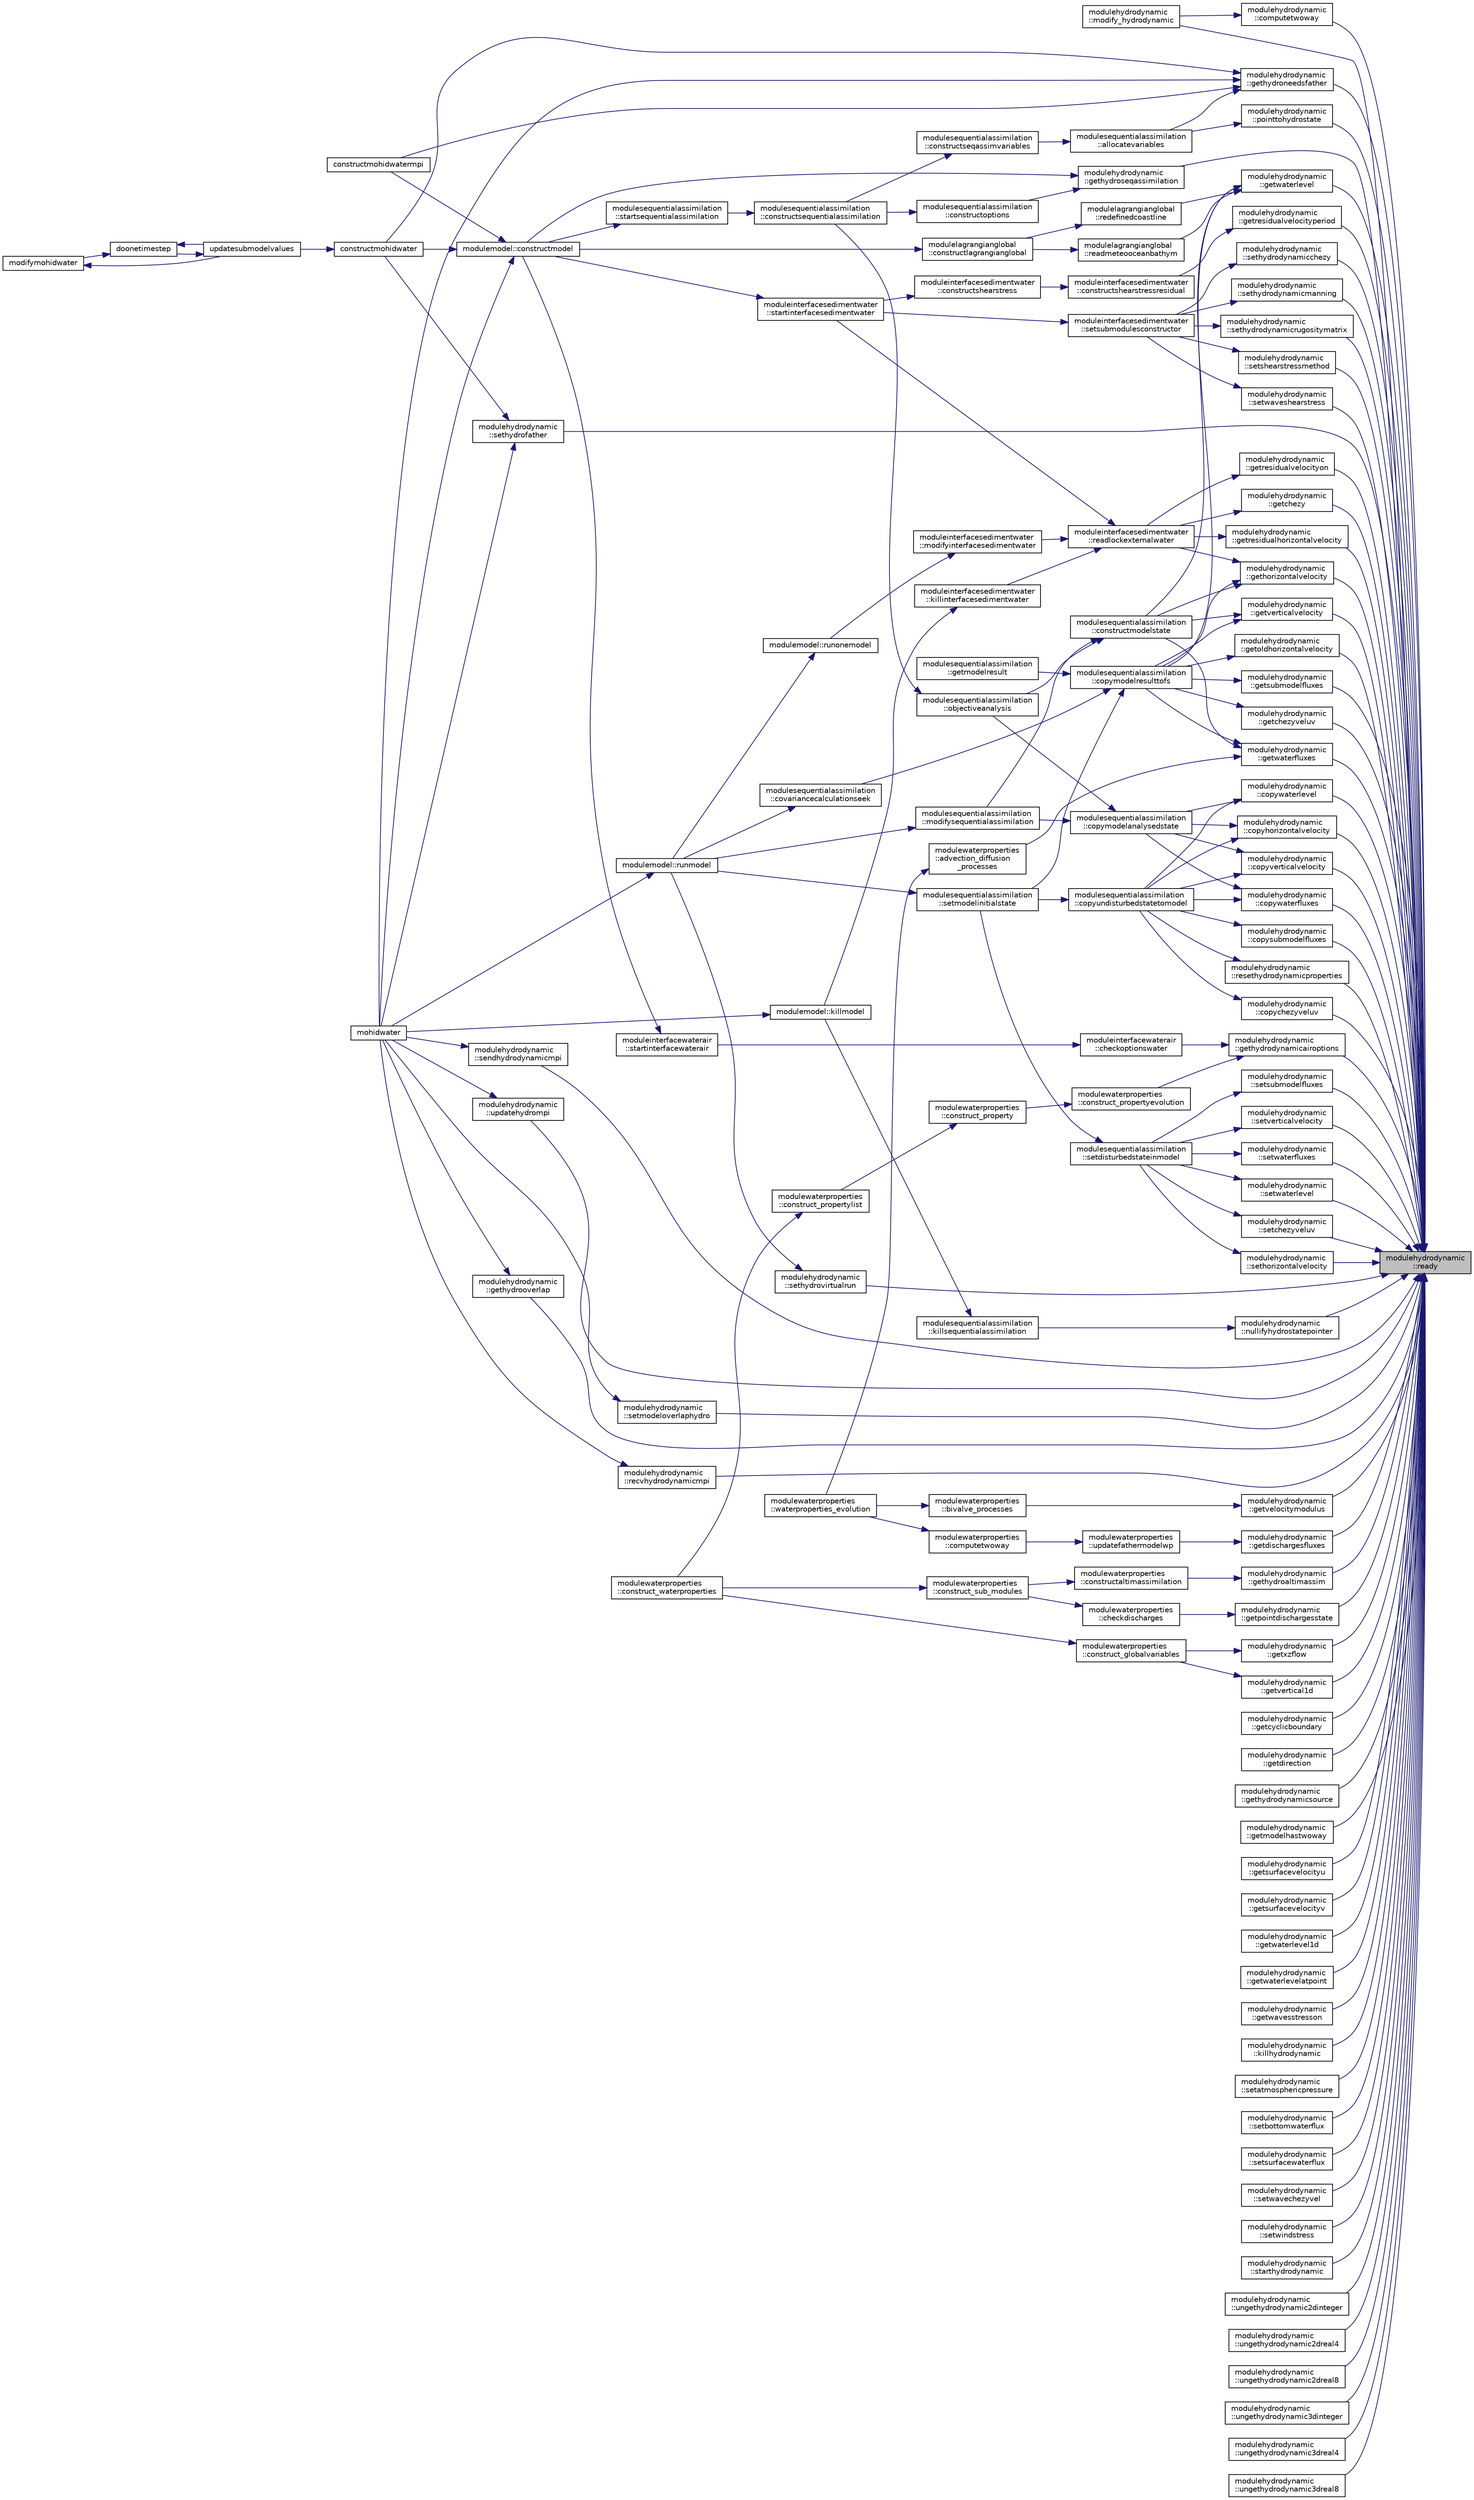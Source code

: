 digraph "modulehydrodynamic::ready"
{
 // LATEX_PDF_SIZE
  edge [fontname="Helvetica",fontsize="10",labelfontname="Helvetica",labelfontsize="10"];
  node [fontname="Helvetica",fontsize="10",shape=record];
  rankdir="RL";
  Node1 [label="modulehydrodynamic\l::ready",height=0.2,width=0.4,color="black", fillcolor="grey75", style="filled", fontcolor="black",tooltip=" "];
  Node1 -> Node2 [dir="back",color="midnightblue",fontsize="10",style="solid"];
  Node2 [label="modulehydrodynamic\l::computetwoway",height=0.2,width=0.4,color="black", fillcolor="white", style="filled",URL="$namespacemodulehydrodynamic.html#af0b1de56ce354cb17e527d4861128e73",tooltip="Checks and starts TwoWay nesting."];
  Node2 -> Node3 [dir="back",color="midnightblue",fontsize="10",style="solid"];
  Node3 [label="modulehydrodynamic\l::modify_hydrodynamic",height=0.2,width=0.4,color="black", fillcolor="white", style="filled",URL="$namespacemodulehydrodynamic.html#a54656696e009a87a266514744beb5baa",tooltip=" "];
  Node1 -> Node4 [dir="back",color="midnightblue",fontsize="10",style="solid"];
  Node4 [label="modulehydrodynamic\l::copychezyveluv",height=0.2,width=0.4,color="black", fillcolor="white", style="filled",URL="$namespacemodulehydrodynamic.html#a7f81263a032159db07514b5cfba12a65",tooltip=" "];
  Node4 -> Node5 [dir="back",color="midnightblue",fontsize="10",style="solid"];
  Node5 [label="modulesequentialassimilation\l::copyundisturbedstatetomodel",height=0.2,width=0.4,color="black", fillcolor="white", style="filled",URL="$namespacemodulesequentialassimilation.html#ad07159048364faf26c59ebffd5b246a3",tooltip=" "];
  Node5 -> Node6 [dir="back",color="midnightblue",fontsize="10",style="solid"];
  Node6 [label="modulesequentialassimilation\l::setmodelinitialstate",height=0.2,width=0.4,color="black", fillcolor="white", style="filled",URL="$namespacemodulesequentialassimilation.html#a0b54df1b07a9718187dcc6448f23026c",tooltip=" "];
  Node6 -> Node7 [dir="back",color="midnightblue",fontsize="10",style="solid"];
  Node7 [label="modulemodel::runmodel",height=0.2,width=0.4,color="black", fillcolor="white", style="filled",URL="$namespacemodulemodel.html#a16a07d5b28a4877790acec46aed111b6",tooltip=" "];
  Node7 -> Node8 [dir="back",color="midnightblue",fontsize="10",style="solid"];
  Node8 [label="mohidwater",height=0.2,width=0.4,color="black", fillcolor="white", style="filled",URL="$_main_8_f90.html#a22cacab418d9e36dcaa8c3aef44b4185",tooltip=" "];
  Node1 -> Node9 [dir="back",color="midnightblue",fontsize="10",style="solid"];
  Node9 [label="modulehydrodynamic\l::copyhorizontalvelocity",height=0.2,width=0.4,color="black", fillcolor="white", style="filled",URL="$namespacemodulehydrodynamic.html#af9f7b027775cfbeb5d359cec2be0b0ad",tooltip=" "];
  Node9 -> Node10 [dir="back",color="midnightblue",fontsize="10",style="solid"];
  Node10 [label="modulesequentialassimilation\l::copymodelanalysedstate",height=0.2,width=0.4,color="black", fillcolor="white", style="filled",URL="$namespacemodulesequentialassimilation.html#adcd2e5938f9991a133ebe1cf7eb7ad2f",tooltip=" "];
  Node10 -> Node11 [dir="back",color="midnightblue",fontsize="10",style="solid"];
  Node11 [label="modulesequentialassimilation\l::modifysequentialassimilation",height=0.2,width=0.4,color="black", fillcolor="white", style="filled",URL="$namespacemodulesequentialassimilation.html#a4b01359595340ca852b276b1258601df",tooltip=" "];
  Node11 -> Node7 [dir="back",color="midnightblue",fontsize="10",style="solid"];
  Node10 -> Node12 [dir="back",color="midnightblue",fontsize="10",style="solid"];
  Node12 [label="modulesequentialassimilation\l::objectiveanalysis",height=0.2,width=0.4,color="black", fillcolor="white", style="filled",URL="$namespacemodulesequentialassimilation.html#a09e6002fa92db2aafb977540ff4479fb",tooltip=" "];
  Node12 -> Node13 [dir="back",color="midnightblue",fontsize="10",style="solid"];
  Node13 [label="modulesequentialassimilation\l::constructsequentialassimilation",height=0.2,width=0.4,color="black", fillcolor="white", style="filled",URL="$namespacemodulesequentialassimilation.html#a3da335c8c675b830ec8be82762a0bb61",tooltip=" "];
  Node13 -> Node14 [dir="back",color="midnightblue",fontsize="10",style="solid"];
  Node14 [label="modulesequentialassimilation\l::startsequentialassimilation",height=0.2,width=0.4,color="black", fillcolor="white", style="filled",URL="$namespacemodulesequentialassimilation.html#af7b9f893222a8a590e41b22e1cbb87e8",tooltip=" "];
  Node14 -> Node15 [dir="back",color="midnightblue",fontsize="10",style="solid"];
  Node15 [label="modulemodel::constructmodel",height=0.2,width=0.4,color="black", fillcolor="white", style="filled",URL="$namespacemodulemodel.html#abcddd2b6e97f110b0c5b3bb00f069570",tooltip=" "];
  Node15 -> Node16 [dir="back",color="midnightblue",fontsize="10",style="solid"];
  Node16 [label="constructmohidwater",height=0.2,width=0.4,color="black", fillcolor="white", style="filled",URL="$_main_8_f90.html#abc6cfc7bca3f0c4dda032a34b9690319",tooltip=" "];
  Node16 -> Node17 [dir="back",color="midnightblue",fontsize="10",style="solid"];
  Node17 [label="updatesubmodelvalues",height=0.2,width=0.4,color="black", fillcolor="white", style="filled",URL="$_main_8_f90.html#a4c5ecbd810307fa557d4b4e6719c7fd1",tooltip=" "];
  Node17 -> Node18 [dir="back",color="midnightblue",fontsize="10",style="solid"];
  Node18 [label="doonetimestep",height=0.2,width=0.4,color="black", fillcolor="white", style="filled",URL="$_main_8_f90.html#a5a877f32d8c35a58c7bd824a65b07dba",tooltip=" "];
  Node18 -> Node19 [dir="back",color="midnightblue",fontsize="10",style="solid"];
  Node19 [label="modifymohidwater",height=0.2,width=0.4,color="black", fillcolor="white", style="filled",URL="$_main_8_f90.html#a98b6185e00bdaa093569c6645482e68b",tooltip=" "];
  Node19 -> Node17 [dir="back",color="midnightblue",fontsize="10",style="solid"];
  Node18 -> Node17 [dir="back",color="midnightblue",fontsize="10",style="solid"];
  Node15 -> Node20 [dir="back",color="midnightblue",fontsize="10",style="solid"];
  Node20 [label="constructmohidwatermpi",height=0.2,width=0.4,color="black", fillcolor="white", style="filled",URL="$_main_8_f90.html#a364d1a7b4621ef3a56c71daf2af5147e",tooltip=" "];
  Node15 -> Node8 [dir="back",color="midnightblue",fontsize="10",style="solid"];
  Node9 -> Node5 [dir="back",color="midnightblue",fontsize="10",style="solid"];
  Node1 -> Node21 [dir="back",color="midnightblue",fontsize="10",style="solid"];
  Node21 [label="modulehydrodynamic\l::copysubmodelfluxes",height=0.2,width=0.4,color="black", fillcolor="white", style="filled",URL="$namespacemodulehydrodynamic.html#a69bb56671a822946694acb66f9417d61",tooltip=" "];
  Node21 -> Node5 [dir="back",color="midnightblue",fontsize="10",style="solid"];
  Node1 -> Node22 [dir="back",color="midnightblue",fontsize="10",style="solid"];
  Node22 [label="modulehydrodynamic\l::copyverticalvelocity",height=0.2,width=0.4,color="black", fillcolor="white", style="filled",URL="$namespacemodulehydrodynamic.html#a8d99754e0f222c6f691a79e16a3b85b5",tooltip=" "];
  Node22 -> Node10 [dir="back",color="midnightblue",fontsize="10",style="solid"];
  Node22 -> Node5 [dir="back",color="midnightblue",fontsize="10",style="solid"];
  Node1 -> Node23 [dir="back",color="midnightblue",fontsize="10",style="solid"];
  Node23 [label="modulehydrodynamic\l::copywaterfluxes",height=0.2,width=0.4,color="black", fillcolor="white", style="filled",URL="$namespacemodulehydrodynamic.html#a389c77d3103d5944ec90680d613d2e56",tooltip=" "];
  Node23 -> Node10 [dir="back",color="midnightblue",fontsize="10",style="solid"];
  Node23 -> Node5 [dir="back",color="midnightblue",fontsize="10",style="solid"];
  Node1 -> Node24 [dir="back",color="midnightblue",fontsize="10",style="solid"];
  Node24 [label="modulehydrodynamic\l::copywaterlevel",height=0.2,width=0.4,color="black", fillcolor="white", style="filled",URL="$namespacemodulehydrodynamic.html#a6a39453a1be66896cddce62126fa7bcc",tooltip=" "];
  Node24 -> Node10 [dir="back",color="midnightblue",fontsize="10",style="solid"];
  Node24 -> Node5 [dir="back",color="midnightblue",fontsize="10",style="solid"];
  Node1 -> Node25 [dir="back",color="midnightblue",fontsize="10",style="solid"];
  Node25 [label="modulehydrodynamic\l::getchezy",height=0.2,width=0.4,color="black", fillcolor="white", style="filled",URL="$namespacemodulehydrodynamic.html#a377c174d00228d8f36d2d1c5e10a7f32",tooltip=" "];
  Node25 -> Node26 [dir="back",color="midnightblue",fontsize="10",style="solid"];
  Node26 [label="moduleinterfacesedimentwater\l::readlockexternalwater",height=0.2,width=0.4,color="black", fillcolor="white", style="filled",URL="$namespacemoduleinterfacesedimentwater.html#abd721cef18474ae3e82464d38e46a5e1",tooltip=" "];
  Node26 -> Node27 [dir="back",color="midnightblue",fontsize="10",style="solid"];
  Node27 [label="moduleinterfacesedimentwater\l::killinterfacesedimentwater",height=0.2,width=0.4,color="black", fillcolor="white", style="filled",URL="$namespacemoduleinterfacesedimentwater.html#a692292c5eb96b9de096ef130fafc0962",tooltip=" "];
  Node27 -> Node28 [dir="back",color="midnightblue",fontsize="10",style="solid"];
  Node28 [label="modulemodel::killmodel",height=0.2,width=0.4,color="black", fillcolor="white", style="filled",URL="$namespacemodulemodel.html#a23647852257627fb606f6868bc295162",tooltip=" "];
  Node28 -> Node8 [dir="back",color="midnightblue",fontsize="10",style="solid"];
  Node26 -> Node29 [dir="back",color="midnightblue",fontsize="10",style="solid"];
  Node29 [label="moduleinterfacesedimentwater\l::modifyinterfacesedimentwater",height=0.2,width=0.4,color="black", fillcolor="white", style="filled",URL="$namespacemoduleinterfacesedimentwater.html#ac36014e82a94f1ba694775e21f24b005",tooltip=" "];
  Node29 -> Node30 [dir="back",color="midnightblue",fontsize="10",style="solid"];
  Node30 [label="modulemodel::runonemodel",height=0.2,width=0.4,color="black", fillcolor="white", style="filled",URL="$namespacemodulemodel.html#ab22d85061a595a03c83c11766cba5587",tooltip=" "];
  Node30 -> Node7 [dir="back",color="midnightblue",fontsize="10",style="solid"];
  Node26 -> Node31 [dir="back",color="midnightblue",fontsize="10",style="solid"];
  Node31 [label="moduleinterfacesedimentwater\l::startinterfacesedimentwater",height=0.2,width=0.4,color="black", fillcolor="white", style="filled",URL="$namespacemoduleinterfacesedimentwater.html#ac4816996443451e1d6254c032bf000d5",tooltip=" "];
  Node31 -> Node15 [dir="back",color="midnightblue",fontsize="10",style="solid"];
  Node1 -> Node32 [dir="back",color="midnightblue",fontsize="10",style="solid"];
  Node32 [label="modulehydrodynamic\l::getchezyveluv",height=0.2,width=0.4,color="black", fillcolor="white", style="filled",URL="$namespacemodulehydrodynamic.html#a95c4b43f87d68ca27ecae9520c33f91f",tooltip=" "];
  Node32 -> Node33 [dir="back",color="midnightblue",fontsize="10",style="solid"];
  Node33 [label="modulesequentialassimilation\l::copymodelresulttofs",height=0.2,width=0.4,color="black", fillcolor="white", style="filled",URL="$namespacemodulesequentialassimilation.html#a1a5a1be9fa72ef3b8fe621128b7e3759",tooltip=" "];
  Node33 -> Node34 [dir="back",color="midnightblue",fontsize="10",style="solid"];
  Node34 [label="modulesequentialassimilation\l::covariancecalculationseek",height=0.2,width=0.4,color="black", fillcolor="white", style="filled",URL="$namespacemodulesequentialassimilation.html#a89d62f9ba6c7cad76cf6a6dd37165fab",tooltip=" "];
  Node34 -> Node7 [dir="back",color="midnightblue",fontsize="10",style="solid"];
  Node33 -> Node35 [dir="back",color="midnightblue",fontsize="10",style="solid"];
  Node35 [label="modulesequentialassimilation\l::getmodelresult",height=0.2,width=0.4,color="black", fillcolor="white", style="filled",URL="$namespacemodulesequentialassimilation.html#a817e5028ea901157ba1c90a514305c15",tooltip=" "];
  Node33 -> Node6 [dir="back",color="midnightblue",fontsize="10",style="solid"];
  Node1 -> Node36 [dir="back",color="midnightblue",fontsize="10",style="solid"];
  Node36 [label="modulehydrodynamic\l::getcyclicboundary",height=0.2,width=0.4,color="black", fillcolor="white", style="filled",URL="$namespacemodulehydrodynamic.html#a073f4ba07360a6b7522733db2651b41d",tooltip=" "];
  Node1 -> Node37 [dir="back",color="midnightblue",fontsize="10",style="solid"];
  Node37 [label="modulehydrodynamic\l::getdirection",height=0.2,width=0.4,color="black", fillcolor="white", style="filled",URL="$namespacemodulehydrodynamic.html#aaf6054c97ad6e684bd893e075b4d0641",tooltip=" "];
  Node1 -> Node38 [dir="back",color="midnightblue",fontsize="10",style="solid"];
  Node38 [label="modulehydrodynamic\l::getdischargesfluxes",height=0.2,width=0.4,color="black", fillcolor="white", style="filled",URL="$namespacemodulehydrodynamic.html#ae3e2525663a2551838685e1e108e3145",tooltip=" "];
  Node38 -> Node39 [dir="back",color="midnightblue",fontsize="10",style="solid"];
  Node39 [label="modulewaterproperties\l::updatefathermodelwp",height=0.2,width=0.4,color="black", fillcolor="white", style="filled",URL="$namespacemodulewaterproperties.html#ad407a42c26969949261233d9d0aa8da1",tooltip="Prepares TwoWay external variables, then for each property calls modify twoway."];
  Node39 -> Node40 [dir="back",color="midnightblue",fontsize="10",style="solid"];
  Node40 [label="modulewaterproperties\l::computetwoway",height=0.2,width=0.4,color="black", fillcolor="white", style="filled",URL="$namespacemodulewaterproperties.html#a19261cdbc445b88427e5dff57c79befe",tooltip="For each domain checks and starts twoway procedure."];
  Node40 -> Node41 [dir="back",color="midnightblue",fontsize="10",style="solid"];
  Node41 [label="modulewaterproperties\l::waterproperties_evolution",height=0.2,width=0.4,color="black", fillcolor="white", style="filled",URL="$namespacemodulewaterproperties.html#aa86f63313e6563018f6b05938306a23d",tooltip=" "];
  Node1 -> Node42 [dir="back",color="midnightblue",fontsize="10",style="solid"];
  Node42 [label="modulehydrodynamic\l::gethorizontalvelocity",height=0.2,width=0.4,color="black", fillcolor="white", style="filled",URL="$namespacemodulehydrodynamic.html#aba7eae61c437ef648710efabc4d39e36",tooltip=" "];
  Node42 -> Node43 [dir="back",color="midnightblue",fontsize="10",style="solid"];
  Node43 [label="modulesequentialassimilation\l::constructmodelstate",height=0.2,width=0.4,color="black", fillcolor="white", style="filled",URL="$namespacemodulesequentialassimilation.html#abc672947c709e077d461068b3e7ae140",tooltip=" "];
  Node43 -> Node11 [dir="back",color="midnightblue",fontsize="10",style="solid"];
  Node43 -> Node12 [dir="back",color="midnightblue",fontsize="10",style="solid"];
  Node42 -> Node33 [dir="back",color="midnightblue",fontsize="10",style="solid"];
  Node42 -> Node26 [dir="back",color="midnightblue",fontsize="10",style="solid"];
  Node1 -> Node44 [dir="back",color="midnightblue",fontsize="10",style="solid"];
  Node44 [label="modulehydrodynamic\l::gethydroaltimassim",height=0.2,width=0.4,color="black", fillcolor="white", style="filled",URL="$namespacemodulehydrodynamic.html#a4d4e017a80d72328f2cdd7b71420fbf3",tooltip=" "];
  Node44 -> Node45 [dir="back",color="midnightblue",fontsize="10",style="solid"];
  Node45 [label="modulewaterproperties\l::constructaltimassimilation",height=0.2,width=0.4,color="black", fillcolor="white", style="filled",URL="$namespacemodulewaterproperties.html#ac1893e82a87294024a1db3f0c2a7a842",tooltip=" "];
  Node45 -> Node46 [dir="back",color="midnightblue",fontsize="10",style="solid"];
  Node46 [label="modulewaterproperties\l::construct_sub_modules",height=0.2,width=0.4,color="black", fillcolor="white", style="filled",URL="$namespacemodulewaterproperties.html#aef459b24af9c748df5b5fb96dc4292bb",tooltip=" "];
  Node46 -> Node47 [dir="back",color="midnightblue",fontsize="10",style="solid"];
  Node47 [label="modulewaterproperties\l::construct_waterproperties",height=0.2,width=0.4,color="black", fillcolor="white", style="filled",URL="$namespacemodulewaterproperties.html#abdc50448d524670a6f3f7c9901324efc",tooltip=" "];
  Node1 -> Node48 [dir="back",color="midnightblue",fontsize="10",style="solid"];
  Node48 [label="modulehydrodynamic\l::gethydrodynamicairoptions",height=0.2,width=0.4,color="black", fillcolor="white", style="filled",URL="$namespacemodulehydrodynamic.html#a890cdf33bc8b461d93da82f9150c774e",tooltip=" "];
  Node48 -> Node49 [dir="back",color="midnightblue",fontsize="10",style="solid"];
  Node49 [label="moduleinterfacewaterair\l::checkoptionswater",height=0.2,width=0.4,color="black", fillcolor="white", style="filled",URL="$namespacemoduleinterfacewaterair.html#a6ca031d04555d7ec7193b26144ed978f",tooltip=" "];
  Node49 -> Node50 [dir="back",color="midnightblue",fontsize="10",style="solid"];
  Node50 [label="moduleinterfacewaterair\l::startinterfacewaterair",height=0.2,width=0.4,color="black", fillcolor="white", style="filled",URL="$namespacemoduleinterfacewaterair.html#a1d15121ff2d6a7ec0e45dffd0506037a",tooltip=" "];
  Node50 -> Node15 [dir="back",color="midnightblue",fontsize="10",style="solid"];
  Node48 -> Node51 [dir="back",color="midnightblue",fontsize="10",style="solid"];
  Node51 [label="modulewaterproperties\l::construct_propertyevolution",height=0.2,width=0.4,color="black", fillcolor="white", style="filled",URL="$namespacemodulewaterproperties.html#ac9ab6b0f5ee3c2470edaceaf1ef669a7",tooltip=" "];
  Node51 -> Node52 [dir="back",color="midnightblue",fontsize="10",style="solid"];
  Node52 [label="modulewaterproperties\l::construct_property",height=0.2,width=0.4,color="black", fillcolor="white", style="filled",URL="$namespacemodulewaterproperties.html#a87d8b877e916e4ea3318d7d568732d12",tooltip=" "];
  Node52 -> Node53 [dir="back",color="midnightblue",fontsize="10",style="solid"];
  Node53 [label="modulewaterproperties\l::construct_propertylist",height=0.2,width=0.4,color="black", fillcolor="white", style="filled",URL="$namespacemodulewaterproperties.html#a4eb6420a0cc772838269f9aed6c4394e",tooltip=" "];
  Node53 -> Node47 [dir="back",color="midnightblue",fontsize="10",style="solid"];
  Node1 -> Node54 [dir="back",color="midnightblue",fontsize="10",style="solid"];
  Node54 [label="modulehydrodynamic\l::gethydrodynamicsource",height=0.2,width=0.4,color="black", fillcolor="white", style="filled",URL="$namespacemodulehydrodynamic.html#ab585744f4ba5d5552dabea7edb88d98b",tooltip=" "];
  Node1 -> Node55 [dir="back",color="midnightblue",fontsize="10",style="solid"];
  Node55 [label="modulehydrodynamic\l::gethydroneedsfather",height=0.2,width=0.4,color="black", fillcolor="white", style="filled",URL="$namespacemodulehydrodynamic.html#a391b4f9e43b2d5d986bedc666b00da4d",tooltip=" "];
  Node55 -> Node56 [dir="back",color="midnightblue",fontsize="10",style="solid"];
  Node56 [label="modulesequentialassimilation\l::allocatevariables",height=0.2,width=0.4,color="black", fillcolor="white", style="filled",URL="$namespacemodulesequentialassimilation.html#af08be0960351f7f29fe3b0b796b72da3",tooltip=" "];
  Node56 -> Node57 [dir="back",color="midnightblue",fontsize="10",style="solid"];
  Node57 [label="modulesequentialassimilation\l::constructseqassimvariables",height=0.2,width=0.4,color="black", fillcolor="white", style="filled",URL="$namespacemodulesequentialassimilation.html#adb290ebd31525621b87da4ea0f2c443c",tooltip=" "];
  Node57 -> Node13 [dir="back",color="midnightblue",fontsize="10",style="solid"];
  Node55 -> Node16 [dir="back",color="midnightblue",fontsize="10",style="solid"];
  Node55 -> Node20 [dir="back",color="midnightblue",fontsize="10",style="solid"];
  Node55 -> Node8 [dir="back",color="midnightblue",fontsize="10",style="solid"];
  Node1 -> Node58 [dir="back",color="midnightblue",fontsize="10",style="solid"];
  Node58 [label="modulehydrodynamic\l::gethydrooverlap",height=0.2,width=0.4,color="black", fillcolor="white", style="filled",URL="$namespacemodulehydrodynamic.html#aaf559665e8122ee5d3cf650f45ac04fd",tooltip=" "];
  Node58 -> Node8 [dir="back",color="midnightblue",fontsize="10",style="solid"];
  Node1 -> Node59 [dir="back",color="midnightblue",fontsize="10",style="solid"];
  Node59 [label="modulehydrodynamic\l::gethydroseqassimilation",height=0.2,width=0.4,color="black", fillcolor="white", style="filled",URL="$namespacemodulehydrodynamic.html#ab2980a48cd10c0f2def3784cbf27608c",tooltip=" "];
  Node59 -> Node15 [dir="back",color="midnightblue",fontsize="10",style="solid"];
  Node59 -> Node60 [dir="back",color="midnightblue",fontsize="10",style="solid"];
  Node60 [label="modulesequentialassimilation\l::constructoptions",height=0.2,width=0.4,color="black", fillcolor="white", style="filled",URL="$namespacemodulesequentialassimilation.html#aab4ab0277115cb693a57157090d95c51",tooltip=" "];
  Node60 -> Node13 [dir="back",color="midnightblue",fontsize="10",style="solid"];
  Node1 -> Node61 [dir="back",color="midnightblue",fontsize="10",style="solid"];
  Node61 [label="modulehydrodynamic\l::getmodelhastwoway",height=0.2,width=0.4,color="black", fillcolor="white", style="filled",URL="$namespacemodulehydrodynamic.html#ad9ea610f9b4d7905acd2ceb8af53a6e1",tooltip="Gets logical variable TwoWay."];
  Node1 -> Node62 [dir="back",color="midnightblue",fontsize="10",style="solid"];
  Node62 [label="modulehydrodynamic\l::getoldhorizontalvelocity",height=0.2,width=0.4,color="black", fillcolor="white", style="filled",URL="$namespacemodulehydrodynamic.html#a7161ffc34f27ea1c9e5f1f9bdc165d07",tooltip=" "];
  Node62 -> Node33 [dir="back",color="midnightblue",fontsize="10",style="solid"];
  Node1 -> Node63 [dir="back",color="midnightblue",fontsize="10",style="solid"];
  Node63 [label="modulehydrodynamic\l::getpointdischargesstate",height=0.2,width=0.4,color="black", fillcolor="white", style="filled",URL="$namespacemodulehydrodynamic.html#a6ebc590498ef2108834cad47a70d1f3a",tooltip=" "];
  Node63 -> Node64 [dir="back",color="midnightblue",fontsize="10",style="solid"];
  Node64 [label="modulewaterproperties\l::checkdischarges",height=0.2,width=0.4,color="black", fillcolor="white", style="filled",URL="$namespacemodulewaterproperties.html#a3d45e3e4c8782ebce340659d7f000fbb",tooltip=" "];
  Node64 -> Node46 [dir="back",color="midnightblue",fontsize="10",style="solid"];
  Node1 -> Node65 [dir="back",color="midnightblue",fontsize="10",style="solid"];
  Node65 [label="modulehydrodynamic\l::getresidualhorizontalvelocity",height=0.2,width=0.4,color="black", fillcolor="white", style="filled",URL="$namespacemodulehydrodynamic.html#a5e97af02320deab67308d99bcf2745e1",tooltip=" "];
  Node65 -> Node26 [dir="back",color="midnightblue",fontsize="10",style="solid"];
  Node1 -> Node66 [dir="back",color="midnightblue",fontsize="10",style="solid"];
  Node66 [label="modulehydrodynamic\l::getresidualvelocityon",height=0.2,width=0.4,color="black", fillcolor="white", style="filled",URL="$namespacemodulehydrodynamic.html#a987751c28d42e91f65901a19ca158b03",tooltip=" "];
  Node66 -> Node26 [dir="back",color="midnightblue",fontsize="10",style="solid"];
  Node1 -> Node67 [dir="back",color="midnightblue",fontsize="10",style="solid"];
  Node67 [label="modulehydrodynamic\l::getresidualvelocityperiod",height=0.2,width=0.4,color="black", fillcolor="white", style="filled",URL="$namespacemodulehydrodynamic.html#a7ee573b42a594b2caed3935bfdfb2764",tooltip=" "];
  Node67 -> Node68 [dir="back",color="midnightblue",fontsize="10",style="solid"];
  Node68 [label="moduleinterfacesedimentwater\l::constructshearstressresidual",height=0.2,width=0.4,color="black", fillcolor="white", style="filled",URL="$namespacemoduleinterfacesedimentwater.html#a32442e359f7b70088783b476537e16e4",tooltip=" "];
  Node68 -> Node69 [dir="back",color="midnightblue",fontsize="10",style="solid"];
  Node69 [label="moduleinterfacesedimentwater\l::constructshearstress",height=0.2,width=0.4,color="black", fillcolor="white", style="filled",URL="$namespacemoduleinterfacesedimentwater.html#afdce65eb974d56a59cfb4d3ba2145d99",tooltip=" "];
  Node69 -> Node31 [dir="back",color="midnightblue",fontsize="10",style="solid"];
  Node1 -> Node70 [dir="back",color="midnightblue",fontsize="10",style="solid"];
  Node70 [label="modulehydrodynamic\l::getsubmodelfluxes",height=0.2,width=0.4,color="black", fillcolor="white", style="filled",URL="$namespacemodulehydrodynamic.html#a2b0f8d10e1768612e8bc67bcc2535ffe",tooltip=" "];
  Node70 -> Node33 [dir="back",color="midnightblue",fontsize="10",style="solid"];
  Node1 -> Node71 [dir="back",color="midnightblue",fontsize="10",style="solid"];
  Node71 [label="modulehydrodynamic\l::getsurfacevelocityu",height=0.2,width=0.4,color="black", fillcolor="white", style="filled",URL="$namespacemodulehydrodynamic.html#a9b4a77f72b7a93ea81baa40e63f809a2",tooltip=" "];
  Node1 -> Node72 [dir="back",color="midnightblue",fontsize="10",style="solid"];
  Node72 [label="modulehydrodynamic\l::getsurfacevelocityv",height=0.2,width=0.4,color="black", fillcolor="white", style="filled",URL="$namespacemodulehydrodynamic.html#a7b33d38f90e3b125d5fe454fd30c25b9",tooltip=" "];
  Node1 -> Node73 [dir="back",color="midnightblue",fontsize="10",style="solid"];
  Node73 [label="modulehydrodynamic\l::getvelocitymodulus",height=0.2,width=0.4,color="black", fillcolor="white", style="filled",URL="$namespacemodulehydrodynamic.html#a898445cf253d8a76844408350387b376",tooltip=" "];
  Node73 -> Node74 [dir="back",color="midnightblue",fontsize="10",style="solid"];
  Node74 [label="modulewaterproperties\l::bivalve_processes",height=0.2,width=0.4,color="black", fillcolor="white", style="filled",URL="$namespacemodulewaterproperties.html#aa43273d07b646deb6e4c72e757b19fbd",tooltip=" "];
  Node74 -> Node41 [dir="back",color="midnightblue",fontsize="10",style="solid"];
  Node1 -> Node75 [dir="back",color="midnightblue",fontsize="10",style="solid"];
  Node75 [label="modulehydrodynamic\l::getvertical1d",height=0.2,width=0.4,color="black", fillcolor="white", style="filled",URL="$namespacemodulehydrodynamic.html#a384df1b51bd6ad1c528b5658c4414bae",tooltip=" "];
  Node75 -> Node76 [dir="back",color="midnightblue",fontsize="10",style="solid"];
  Node76 [label="modulewaterproperties\l::construct_globalvariables",height=0.2,width=0.4,color="black", fillcolor="white", style="filled",URL="$namespacemodulewaterproperties.html#a23995dd394222f8d9f2a52604e119d73",tooltip=" "];
  Node76 -> Node47 [dir="back",color="midnightblue",fontsize="10",style="solid"];
  Node1 -> Node77 [dir="back",color="midnightblue",fontsize="10",style="solid"];
  Node77 [label="modulehydrodynamic\l::getverticalvelocity",height=0.2,width=0.4,color="black", fillcolor="white", style="filled",URL="$namespacemodulehydrodynamic.html#a6f64fd12742f48039f81460df9c0cd42",tooltip=" "];
  Node77 -> Node43 [dir="back",color="midnightblue",fontsize="10",style="solid"];
  Node77 -> Node33 [dir="back",color="midnightblue",fontsize="10",style="solid"];
  Node1 -> Node78 [dir="back",color="midnightblue",fontsize="10",style="solid"];
  Node78 [label="modulehydrodynamic\l::getwaterfluxes",height=0.2,width=0.4,color="black", fillcolor="white", style="filled",URL="$namespacemodulehydrodynamic.html#a29f89183d9394468a6db08ec640599f1",tooltip=" "];
  Node78 -> Node79 [dir="back",color="midnightblue",fontsize="10",style="solid"];
  Node79 [label="modulewaterproperties\l::advection_diffusion\l_processes",height=0.2,width=0.4,color="black", fillcolor="white", style="filled",URL="$namespacemodulewaterproperties.html#a2450d655461a0013ffb3d932848b59b7",tooltip=" "];
  Node79 -> Node41 [dir="back",color="midnightblue",fontsize="10",style="solid"];
  Node78 -> Node43 [dir="back",color="midnightblue",fontsize="10",style="solid"];
  Node78 -> Node33 [dir="back",color="midnightblue",fontsize="10",style="solid"];
  Node1 -> Node80 [dir="back",color="midnightblue",fontsize="10",style="solid"];
  Node80 [label="modulehydrodynamic\l::getwaterlevel",height=0.2,width=0.4,color="black", fillcolor="white", style="filled",URL="$namespacemodulehydrodynamic.html#ad29ca3143969ea453d432e0a8f2dde2d",tooltip=" "];
  Node80 -> Node43 [dir="back",color="midnightblue",fontsize="10",style="solid"];
  Node80 -> Node33 [dir="back",color="midnightblue",fontsize="10",style="solid"];
  Node80 -> Node81 [dir="back",color="midnightblue",fontsize="10",style="solid"];
  Node81 [label="modulelagrangianglobal\l::readmeteooceanbathym",height=0.2,width=0.4,color="black", fillcolor="white", style="filled",URL="$namespacemodulelagrangianglobal.html#a46ea20c9e2d71865f07f69618754831d",tooltip=" "];
  Node81 -> Node82 [dir="back",color="midnightblue",fontsize="10",style="solid"];
  Node82 [label="modulelagrangianglobal\l::constructlagrangianglobal",height=0.2,width=0.4,color="black", fillcolor="white", style="filled",URL="$namespacemodulelagrangianglobal.html#afd673a84ee97dfdff69d0e0f3a7ea3ef",tooltip=" "];
  Node82 -> Node15 [dir="back",color="midnightblue",fontsize="10",style="solid"];
  Node80 -> Node83 [dir="back",color="midnightblue",fontsize="10",style="solid"];
  Node83 [label="modulelagrangianglobal\l::redefinedcoastline",height=0.2,width=0.4,color="black", fillcolor="white", style="filled",URL="$namespacemodulelagrangianglobal.html#a83377eb734750e27543838294b2cf44d",tooltip=" "];
  Node83 -> Node82 [dir="back",color="midnightblue",fontsize="10",style="solid"];
  Node1 -> Node84 [dir="back",color="midnightblue",fontsize="10",style="solid"];
  Node84 [label="modulehydrodynamic\l::getwaterlevel1d",height=0.2,width=0.4,color="black", fillcolor="white", style="filled",URL="$namespacemodulehydrodynamic.html#a904ffc2601f0d353ef41686c0912a17d",tooltip=" "];
  Node1 -> Node85 [dir="back",color="midnightblue",fontsize="10",style="solid"];
  Node85 [label="modulehydrodynamic\l::getwaterlevelatpoint",height=0.2,width=0.4,color="black", fillcolor="white", style="filled",URL="$namespacemodulehydrodynamic.html#aed5f042412115b2fc0605a45374090fc",tooltip=" "];
  Node1 -> Node86 [dir="back",color="midnightblue",fontsize="10",style="solid"];
  Node86 [label="modulehydrodynamic\l::getwavesstresson",height=0.2,width=0.4,color="black", fillcolor="white", style="filled",URL="$namespacemodulehydrodynamic.html#a40c227e3eb106f2eae640e8533ab5e3b",tooltip=" "];
  Node1 -> Node87 [dir="back",color="midnightblue",fontsize="10",style="solid"];
  Node87 [label="modulehydrodynamic\l::getxzflow",height=0.2,width=0.4,color="black", fillcolor="white", style="filled",URL="$namespacemodulehydrodynamic.html#af349d31454a6c7a674ed8d54430b0e52",tooltip=" "];
  Node87 -> Node76 [dir="back",color="midnightblue",fontsize="10",style="solid"];
  Node1 -> Node88 [dir="back",color="midnightblue",fontsize="10",style="solid"];
  Node88 [label="modulehydrodynamic\l::killhydrodynamic",height=0.2,width=0.4,color="black", fillcolor="white", style="filled",URL="$namespacemodulehydrodynamic.html#a0f3d902c6ac5d0beab910d09d6037271",tooltip=" "];
  Node1 -> Node3 [dir="back",color="midnightblue",fontsize="10",style="solid"];
  Node1 -> Node89 [dir="back",color="midnightblue",fontsize="10",style="solid"];
  Node89 [label="modulehydrodynamic\l::nullifyhydrostatepointer",height=0.2,width=0.4,color="black", fillcolor="white", style="filled",URL="$namespacemodulehydrodynamic.html#a3c9ae88187f7c83938a730ba2aecc5b4",tooltip=" "];
  Node89 -> Node90 [dir="back",color="midnightblue",fontsize="10",style="solid"];
  Node90 [label="modulesequentialassimilation\l::killsequentialassimilation",height=0.2,width=0.4,color="black", fillcolor="white", style="filled",URL="$namespacemodulesequentialassimilation.html#a50ed5db30b7f431f2b333f7f86d5ef99",tooltip=" "];
  Node90 -> Node28 [dir="back",color="midnightblue",fontsize="10",style="solid"];
  Node1 -> Node91 [dir="back",color="midnightblue",fontsize="10",style="solid"];
  Node91 [label="modulehydrodynamic\l::pointtohydrostate",height=0.2,width=0.4,color="black", fillcolor="white", style="filled",URL="$namespacemodulehydrodynamic.html#a132ea2e90b030b8a52c174eec61093e2",tooltip=" "];
  Node91 -> Node56 [dir="back",color="midnightblue",fontsize="10",style="solid"];
  Node1 -> Node92 [dir="back",color="midnightblue",fontsize="10",style="solid"];
  Node92 [label="modulehydrodynamic\l::recvhydrodynamicmpi",height=0.2,width=0.4,color="black", fillcolor="white", style="filled",URL="$namespacemodulehydrodynamic.html#a7093ab7e0b48d35daf4c523567c57d5a",tooltip=" "];
  Node92 -> Node8 [dir="back",color="midnightblue",fontsize="10",style="solid"];
  Node1 -> Node93 [dir="back",color="midnightblue",fontsize="10",style="solid"];
  Node93 [label="modulehydrodynamic\l::resethydrodynamicproperties",height=0.2,width=0.4,color="black", fillcolor="white", style="filled",URL="$namespacemodulehydrodynamic.html#a81fe705d1430f64e261259b13a8b46f8",tooltip=" "];
  Node93 -> Node5 [dir="back",color="midnightblue",fontsize="10",style="solid"];
  Node1 -> Node94 [dir="back",color="midnightblue",fontsize="10",style="solid"];
  Node94 [label="modulehydrodynamic\l::sendhydrodynamicmpi",height=0.2,width=0.4,color="black", fillcolor="white", style="filled",URL="$namespacemodulehydrodynamic.html#a81c72f539c0330e132af0d9586b8a1b4",tooltip=" "];
  Node94 -> Node8 [dir="back",color="midnightblue",fontsize="10",style="solid"];
  Node1 -> Node95 [dir="back",color="midnightblue",fontsize="10",style="solid"];
  Node95 [label="modulehydrodynamic\l::setatmosphericpressure",height=0.2,width=0.4,color="black", fillcolor="white", style="filled",URL="$namespacemodulehydrodynamic.html#ab767a1bf58d41f86c6b2ab58684d962d",tooltip=" "];
  Node1 -> Node96 [dir="back",color="midnightblue",fontsize="10",style="solid"];
  Node96 [label="modulehydrodynamic\l::setbottomwaterflux",height=0.2,width=0.4,color="black", fillcolor="white", style="filled",URL="$namespacemodulehydrodynamic.html#ab2050ec05277d36366cce71907994973",tooltip=" "];
  Node1 -> Node97 [dir="back",color="midnightblue",fontsize="10",style="solid"];
  Node97 [label="modulehydrodynamic\l::setchezyveluv",height=0.2,width=0.4,color="black", fillcolor="white", style="filled",URL="$namespacemodulehydrodynamic.html#a62a3231781314de8d69f6f4216245361",tooltip=" "];
  Node97 -> Node98 [dir="back",color="midnightblue",fontsize="10",style="solid"];
  Node98 [label="modulesequentialassimilation\l::setdisturbedstateinmodel",height=0.2,width=0.4,color="black", fillcolor="white", style="filled",URL="$namespacemodulesequentialassimilation.html#a063e8f5d94cc80db103c79a0ec38a127",tooltip=" "];
  Node98 -> Node6 [dir="back",color="midnightblue",fontsize="10",style="solid"];
  Node1 -> Node99 [dir="back",color="midnightblue",fontsize="10",style="solid"];
  Node99 [label="modulehydrodynamic\l::sethorizontalvelocity",height=0.2,width=0.4,color="black", fillcolor="white", style="filled",URL="$namespacemodulehydrodynamic.html#a57dc7c696d4679f3a6d7f8f297145b63",tooltip=" "];
  Node99 -> Node98 [dir="back",color="midnightblue",fontsize="10",style="solid"];
  Node1 -> Node100 [dir="back",color="midnightblue",fontsize="10",style="solid"];
  Node100 [label="modulehydrodynamic\l::sethydrodynamicchezy",height=0.2,width=0.4,color="black", fillcolor="white", style="filled",URL="$namespacemodulehydrodynamic.html#aa753ccba1fb48238465631f89ecd8cb6",tooltip=" "];
  Node100 -> Node101 [dir="back",color="midnightblue",fontsize="10",style="solid"];
  Node101 [label="moduleinterfacesedimentwater\l::setsubmodulesconstructor",height=0.2,width=0.4,color="black", fillcolor="white", style="filled",URL="$namespacemoduleinterfacesedimentwater.html#a5922862ceb22f053a7ddf81b53a0be8c",tooltip=" "];
  Node101 -> Node31 [dir="back",color="midnightblue",fontsize="10",style="solid"];
  Node1 -> Node102 [dir="back",color="midnightblue",fontsize="10",style="solid"];
  Node102 [label="modulehydrodynamic\l::sethydrodynamicmanning",height=0.2,width=0.4,color="black", fillcolor="white", style="filled",URL="$namespacemodulehydrodynamic.html#afcbe369a4cc8b78bc18a290f3e05a412",tooltip=" "];
  Node102 -> Node101 [dir="back",color="midnightblue",fontsize="10",style="solid"];
  Node1 -> Node103 [dir="back",color="midnightblue",fontsize="10",style="solid"];
  Node103 [label="modulehydrodynamic\l::sethydrodynamicrugositymatrix",height=0.2,width=0.4,color="black", fillcolor="white", style="filled",URL="$namespacemodulehydrodynamic.html#abf6161f88fc2f65b07d9f8764a501633",tooltip=" "];
  Node103 -> Node101 [dir="back",color="midnightblue",fontsize="10",style="solid"];
  Node1 -> Node104 [dir="back",color="midnightblue",fontsize="10",style="solid"];
  Node104 [label="modulehydrodynamic\l::sethydrofather",height=0.2,width=0.4,color="black", fillcolor="white", style="filled",URL="$namespacemodulehydrodynamic.html#abc9bf4137583800ad278abc052b5de37",tooltip=" "];
  Node104 -> Node16 [dir="back",color="midnightblue",fontsize="10",style="solid"];
  Node104 -> Node8 [dir="back",color="midnightblue",fontsize="10",style="solid"];
  Node1 -> Node105 [dir="back",color="midnightblue",fontsize="10",style="solid"];
  Node105 [label="modulehydrodynamic\l::sethydrovirtualrun",height=0.2,width=0.4,color="black", fillcolor="white", style="filled",URL="$namespacemodulehydrodynamic.html#a429223ac8f920fd2b743524bf353e8c1",tooltip=" "];
  Node105 -> Node7 [dir="back",color="midnightblue",fontsize="10",style="solid"];
  Node1 -> Node106 [dir="back",color="midnightblue",fontsize="10",style="solid"];
  Node106 [label="modulehydrodynamic\l::setmodeloverlaphydro",height=0.2,width=0.4,color="black", fillcolor="white", style="filled",URL="$namespacemodulehydrodynamic.html#abd4cedd7ee17aecf0de70d7616270033",tooltip=" "];
  Node106 -> Node8 [dir="back",color="midnightblue",fontsize="10",style="solid"];
  Node1 -> Node107 [dir="back",color="midnightblue",fontsize="10",style="solid"];
  Node107 [label="modulehydrodynamic\l::setshearstressmethod",height=0.2,width=0.4,color="black", fillcolor="white", style="filled",URL="$namespacemodulehydrodynamic.html#abc0b4b19014469e3102675a4dbffe103",tooltip=" "];
  Node107 -> Node101 [dir="back",color="midnightblue",fontsize="10",style="solid"];
  Node1 -> Node108 [dir="back",color="midnightblue",fontsize="10",style="solid"];
  Node108 [label="modulehydrodynamic\l::setsubmodelfluxes",height=0.2,width=0.4,color="black", fillcolor="white", style="filled",URL="$namespacemodulehydrodynamic.html#ab017d9a33e10a535dcc4b545900925de",tooltip=" "];
  Node108 -> Node98 [dir="back",color="midnightblue",fontsize="10",style="solid"];
  Node1 -> Node109 [dir="back",color="midnightblue",fontsize="10",style="solid"];
  Node109 [label="modulehydrodynamic\l::setsurfacewaterflux",height=0.2,width=0.4,color="black", fillcolor="white", style="filled",URL="$namespacemodulehydrodynamic.html#a9f134631e27c5fcbe9d6185409149bb5",tooltip=" "];
  Node1 -> Node110 [dir="back",color="midnightblue",fontsize="10",style="solid"];
  Node110 [label="modulehydrodynamic\l::setverticalvelocity",height=0.2,width=0.4,color="black", fillcolor="white", style="filled",URL="$namespacemodulehydrodynamic.html#a0ed7fd6441646298396381636f172534",tooltip=" "];
  Node110 -> Node98 [dir="back",color="midnightblue",fontsize="10",style="solid"];
  Node1 -> Node111 [dir="back",color="midnightblue",fontsize="10",style="solid"];
  Node111 [label="modulehydrodynamic\l::setwaterfluxes",height=0.2,width=0.4,color="black", fillcolor="white", style="filled",URL="$namespacemodulehydrodynamic.html#a6c2c32efe21be75b5ffccf7b9d4dbcdb",tooltip=" "];
  Node111 -> Node98 [dir="back",color="midnightblue",fontsize="10",style="solid"];
  Node1 -> Node112 [dir="back",color="midnightblue",fontsize="10",style="solid"];
  Node112 [label="modulehydrodynamic\l::setwaterlevel",height=0.2,width=0.4,color="black", fillcolor="white", style="filled",URL="$namespacemodulehydrodynamic.html#ac429c4fc2329d56d285f5389d5d57e55",tooltip=" "];
  Node112 -> Node98 [dir="back",color="midnightblue",fontsize="10",style="solid"];
  Node1 -> Node113 [dir="back",color="midnightblue",fontsize="10",style="solid"];
  Node113 [label="modulehydrodynamic\l::setwavechezyvel",height=0.2,width=0.4,color="black", fillcolor="white", style="filled",URL="$namespacemodulehydrodynamic.html#ad7a33c322002783aeb2b7b50ed690a4b",tooltip=" "];
  Node1 -> Node114 [dir="back",color="midnightblue",fontsize="10",style="solid"];
  Node114 [label="modulehydrodynamic\l::setwaveshearstress",height=0.2,width=0.4,color="black", fillcolor="white", style="filled",URL="$namespacemodulehydrodynamic.html#a820fb4f4565d7dc61e2cfa6517a1390f",tooltip=" "];
  Node114 -> Node101 [dir="back",color="midnightblue",fontsize="10",style="solid"];
  Node1 -> Node115 [dir="back",color="midnightblue",fontsize="10",style="solid"];
  Node115 [label="modulehydrodynamic\l::setwindstress",height=0.2,width=0.4,color="black", fillcolor="white", style="filled",URL="$namespacemodulehydrodynamic.html#a9286159a46a146fe7713e10cda0bf636",tooltip=" "];
  Node1 -> Node116 [dir="back",color="midnightblue",fontsize="10",style="solid"];
  Node116 [label="modulehydrodynamic\l::starthydrodynamic",height=0.2,width=0.4,color="black", fillcolor="white", style="filled",URL="$namespacemodulehydrodynamic.html#aa7fce185f2ed7a388275da8a22d7d150",tooltip=" "];
  Node1 -> Node117 [dir="back",color="midnightblue",fontsize="10",style="solid"];
  Node117 [label="modulehydrodynamic\l::ungethydrodynamic2dinteger",height=0.2,width=0.4,color="black", fillcolor="white", style="filled",URL="$namespacemodulehydrodynamic.html#a850463758a40d651e2c1a5de7adb45cc",tooltip=" "];
  Node1 -> Node118 [dir="back",color="midnightblue",fontsize="10",style="solid"];
  Node118 [label="modulehydrodynamic\l::ungethydrodynamic2dreal4",height=0.2,width=0.4,color="black", fillcolor="white", style="filled",URL="$namespacemodulehydrodynamic.html#a7c4ba25ca6d8985ff9fc7b27aebbf48e",tooltip=" "];
  Node1 -> Node119 [dir="back",color="midnightblue",fontsize="10",style="solid"];
  Node119 [label="modulehydrodynamic\l::ungethydrodynamic2dreal8",height=0.2,width=0.4,color="black", fillcolor="white", style="filled",URL="$namespacemodulehydrodynamic.html#a38b09b823496f823b15a0b020595a9c1",tooltip=" "];
  Node1 -> Node120 [dir="back",color="midnightblue",fontsize="10",style="solid"];
  Node120 [label="modulehydrodynamic\l::ungethydrodynamic3dinteger",height=0.2,width=0.4,color="black", fillcolor="white", style="filled",URL="$namespacemodulehydrodynamic.html#aeb1abec5f84ff629b6a72c2c9955c7af",tooltip=" "];
  Node1 -> Node121 [dir="back",color="midnightblue",fontsize="10",style="solid"];
  Node121 [label="modulehydrodynamic\l::ungethydrodynamic3dreal4",height=0.2,width=0.4,color="black", fillcolor="white", style="filled",URL="$namespacemodulehydrodynamic.html#a624a2d0694d918e1923e5b6464802fce",tooltip=" "];
  Node1 -> Node122 [dir="back",color="midnightblue",fontsize="10",style="solid"];
  Node122 [label="modulehydrodynamic\l::ungethydrodynamic3dreal8",height=0.2,width=0.4,color="black", fillcolor="white", style="filled",URL="$namespacemodulehydrodynamic.html#afc2a72c29bd11cd7048168f6275a3938",tooltip=" "];
  Node1 -> Node123 [dir="back",color="midnightblue",fontsize="10",style="solid"];
  Node123 [label="modulehydrodynamic\l::updatehydrompi",height=0.2,width=0.4,color="black", fillcolor="white", style="filled",URL="$namespacemodulehydrodynamic.html#a0b6a544e894ede118ad20bf00d80fa39",tooltip=" "];
  Node123 -> Node8 [dir="back",color="midnightblue",fontsize="10",style="solid"];
}
